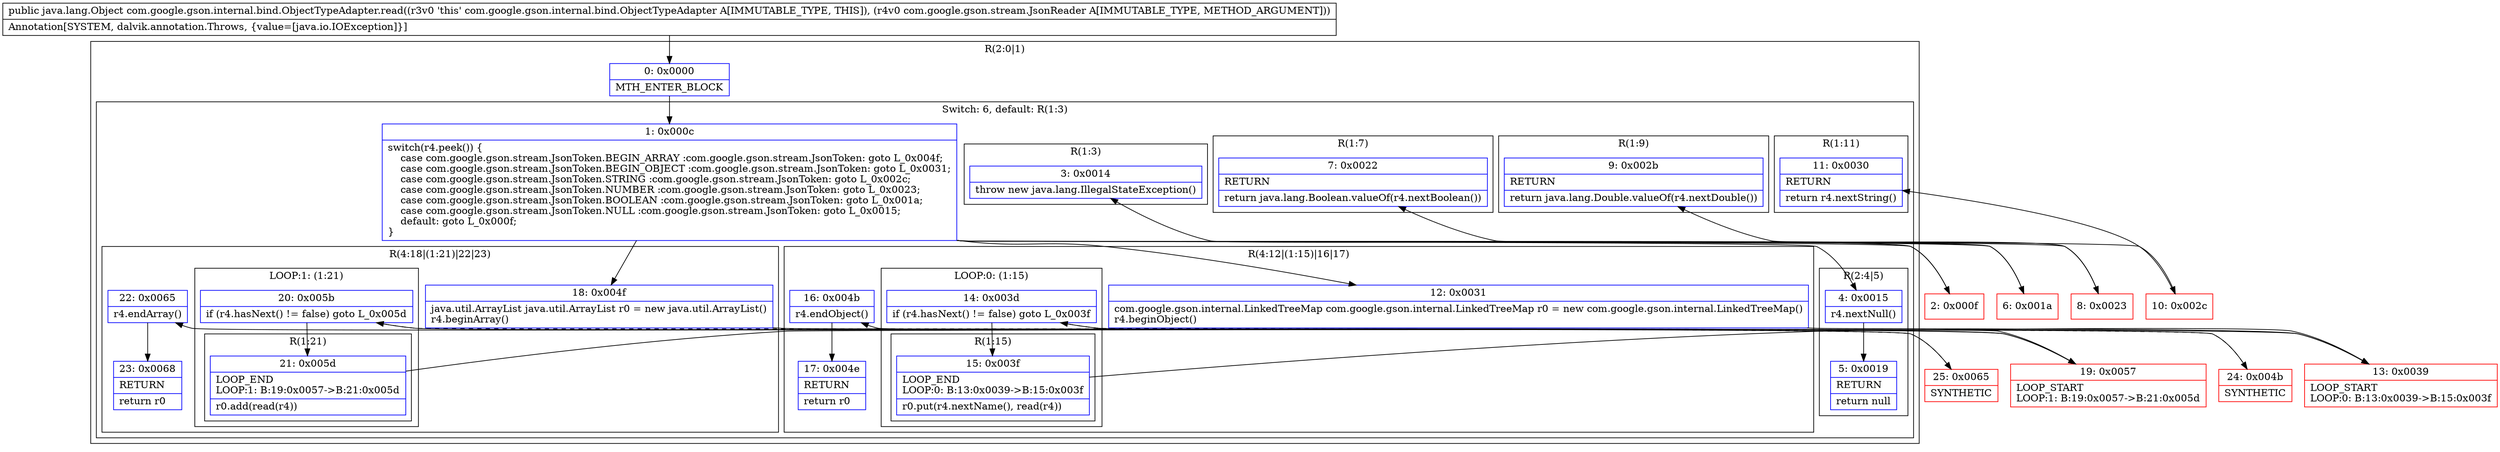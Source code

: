digraph "CFG forcom.google.gson.internal.bind.ObjectTypeAdapter.read(Lcom\/google\/gson\/stream\/JsonReader;)Ljava\/lang\/Object;" {
subgraph cluster_Region_1567449150 {
label = "R(2:0|1)";
node [shape=record,color=blue];
Node_0 [shape=record,label="{0\:\ 0x0000|MTH_ENTER_BLOCK\l}"];
subgraph cluster_SwitchRegion_1499051624 {
label = "Switch: 6, default: R(1:3)";
node [shape=record,color=blue];
Node_1 [shape=record,label="{1\:\ 0x000c|switch(r4.peek()) \{\l    case com.google.gson.stream.JsonToken.BEGIN_ARRAY :com.google.gson.stream.JsonToken: goto L_0x004f;\l    case com.google.gson.stream.JsonToken.BEGIN_OBJECT :com.google.gson.stream.JsonToken: goto L_0x0031;\l    case com.google.gson.stream.JsonToken.STRING :com.google.gson.stream.JsonToken: goto L_0x002c;\l    case com.google.gson.stream.JsonToken.NUMBER :com.google.gson.stream.JsonToken: goto L_0x0023;\l    case com.google.gson.stream.JsonToken.BOOLEAN :com.google.gson.stream.JsonToken: goto L_0x001a;\l    case com.google.gson.stream.JsonToken.NULL :com.google.gson.stream.JsonToken: goto L_0x0015;\l    default: goto L_0x000f;\l\}\l}"];
subgraph cluster_Region_1157172554 {
label = "R(4:18|(1:21)|22|23)";
node [shape=record,color=blue];
Node_18 [shape=record,label="{18\:\ 0x004f|java.util.ArrayList java.util.ArrayList r0 = new java.util.ArrayList()\lr4.beginArray()\l}"];
subgraph cluster_LoopRegion_2091639268 {
label = "LOOP:1: (1:21)";
node [shape=record,color=blue];
Node_20 [shape=record,label="{20\:\ 0x005b|if (r4.hasNext() != false) goto L_0x005d\l}"];
subgraph cluster_Region_1267792389 {
label = "R(1:21)";
node [shape=record,color=blue];
Node_21 [shape=record,label="{21\:\ 0x005d|LOOP_END\lLOOP:1: B:19:0x0057\-\>B:21:0x005d\l|r0.add(read(r4))\l}"];
}
}
Node_22 [shape=record,label="{22\:\ 0x0065|r4.endArray()\l}"];
Node_23 [shape=record,label="{23\:\ 0x0068|RETURN\l|return r0\l}"];
}
subgraph cluster_Region_1604787860 {
label = "R(4:12|(1:15)|16|17)";
node [shape=record,color=blue];
Node_12 [shape=record,label="{12\:\ 0x0031|com.google.gson.internal.LinkedTreeMap com.google.gson.internal.LinkedTreeMap r0 = new com.google.gson.internal.LinkedTreeMap()\lr4.beginObject()\l}"];
subgraph cluster_LoopRegion_1513367184 {
label = "LOOP:0: (1:15)";
node [shape=record,color=blue];
Node_14 [shape=record,label="{14\:\ 0x003d|if (r4.hasNext() != false) goto L_0x003f\l}"];
subgraph cluster_Region_890758241 {
label = "R(1:15)";
node [shape=record,color=blue];
Node_15 [shape=record,label="{15\:\ 0x003f|LOOP_END\lLOOP:0: B:13:0x0039\-\>B:15:0x003f\l|r0.put(r4.nextName(), read(r4))\l}"];
}
}
Node_16 [shape=record,label="{16\:\ 0x004b|r4.endObject()\l}"];
Node_17 [shape=record,label="{17\:\ 0x004e|RETURN\l|return r0\l}"];
}
subgraph cluster_Region_1819197816 {
label = "R(1:11)";
node [shape=record,color=blue];
Node_11 [shape=record,label="{11\:\ 0x0030|RETURN\l|return r4.nextString()\l}"];
}
subgraph cluster_Region_2022752363 {
label = "R(1:9)";
node [shape=record,color=blue];
Node_9 [shape=record,label="{9\:\ 0x002b|RETURN\l|return java.lang.Double.valueOf(r4.nextDouble())\l}"];
}
subgraph cluster_Region_1528281692 {
label = "R(1:7)";
node [shape=record,color=blue];
Node_7 [shape=record,label="{7\:\ 0x0022|RETURN\l|return java.lang.Boolean.valueOf(r4.nextBoolean())\l}"];
}
subgraph cluster_Region_543950600 {
label = "R(2:4|5)";
node [shape=record,color=blue];
Node_4 [shape=record,label="{4\:\ 0x0015|r4.nextNull()\l}"];
Node_5 [shape=record,label="{5\:\ 0x0019|RETURN\l|return null\l}"];
}
subgraph cluster_Region_982742908 {
label = "R(1:3)";
node [shape=record,color=blue];
Node_3 [shape=record,label="{3\:\ 0x0014|throw new java.lang.IllegalStateException()\l}"];
}
}
}
Node_2 [shape=record,color=red,label="{2\:\ 0x000f}"];
Node_6 [shape=record,color=red,label="{6\:\ 0x001a}"];
Node_8 [shape=record,color=red,label="{8\:\ 0x0023}"];
Node_10 [shape=record,color=red,label="{10\:\ 0x002c}"];
Node_13 [shape=record,color=red,label="{13\:\ 0x0039|LOOP_START\lLOOP:0: B:13:0x0039\-\>B:15:0x003f\l}"];
Node_19 [shape=record,color=red,label="{19\:\ 0x0057|LOOP_START\lLOOP:1: B:19:0x0057\-\>B:21:0x005d\l}"];
Node_24 [shape=record,color=red,label="{24\:\ 0x004b|SYNTHETIC\l}"];
Node_25 [shape=record,color=red,label="{25\:\ 0x0065|SYNTHETIC\l}"];
MethodNode[shape=record,label="{public java.lang.Object com.google.gson.internal.bind.ObjectTypeAdapter.read((r3v0 'this' com.google.gson.internal.bind.ObjectTypeAdapter A[IMMUTABLE_TYPE, THIS]), (r4v0 com.google.gson.stream.JsonReader A[IMMUTABLE_TYPE, METHOD_ARGUMENT]))  | Annotation[SYSTEM, dalvik.annotation.Throws, \{value=[java.io.IOException]\}]\l}"];
MethodNode -> Node_0;
Node_0 -> Node_1;
Node_1 -> Node_2;
Node_1 -> Node_4;
Node_1 -> Node_6;
Node_1 -> Node_8;
Node_1 -> Node_10;
Node_1 -> Node_12;
Node_1 -> Node_18;
Node_18 -> Node_19;
Node_20 -> Node_21;
Node_20 -> Node_25[style=dashed];
Node_21 -> Node_19;
Node_22 -> Node_23;
Node_12 -> Node_13;
Node_14 -> Node_15;
Node_14 -> Node_24[style=dashed];
Node_15 -> Node_13;
Node_16 -> Node_17;
Node_4 -> Node_5;
Node_2 -> Node_3;
Node_6 -> Node_7;
Node_8 -> Node_9;
Node_10 -> Node_11;
Node_13 -> Node_14;
Node_19 -> Node_20;
Node_24 -> Node_16;
Node_25 -> Node_22;
}

